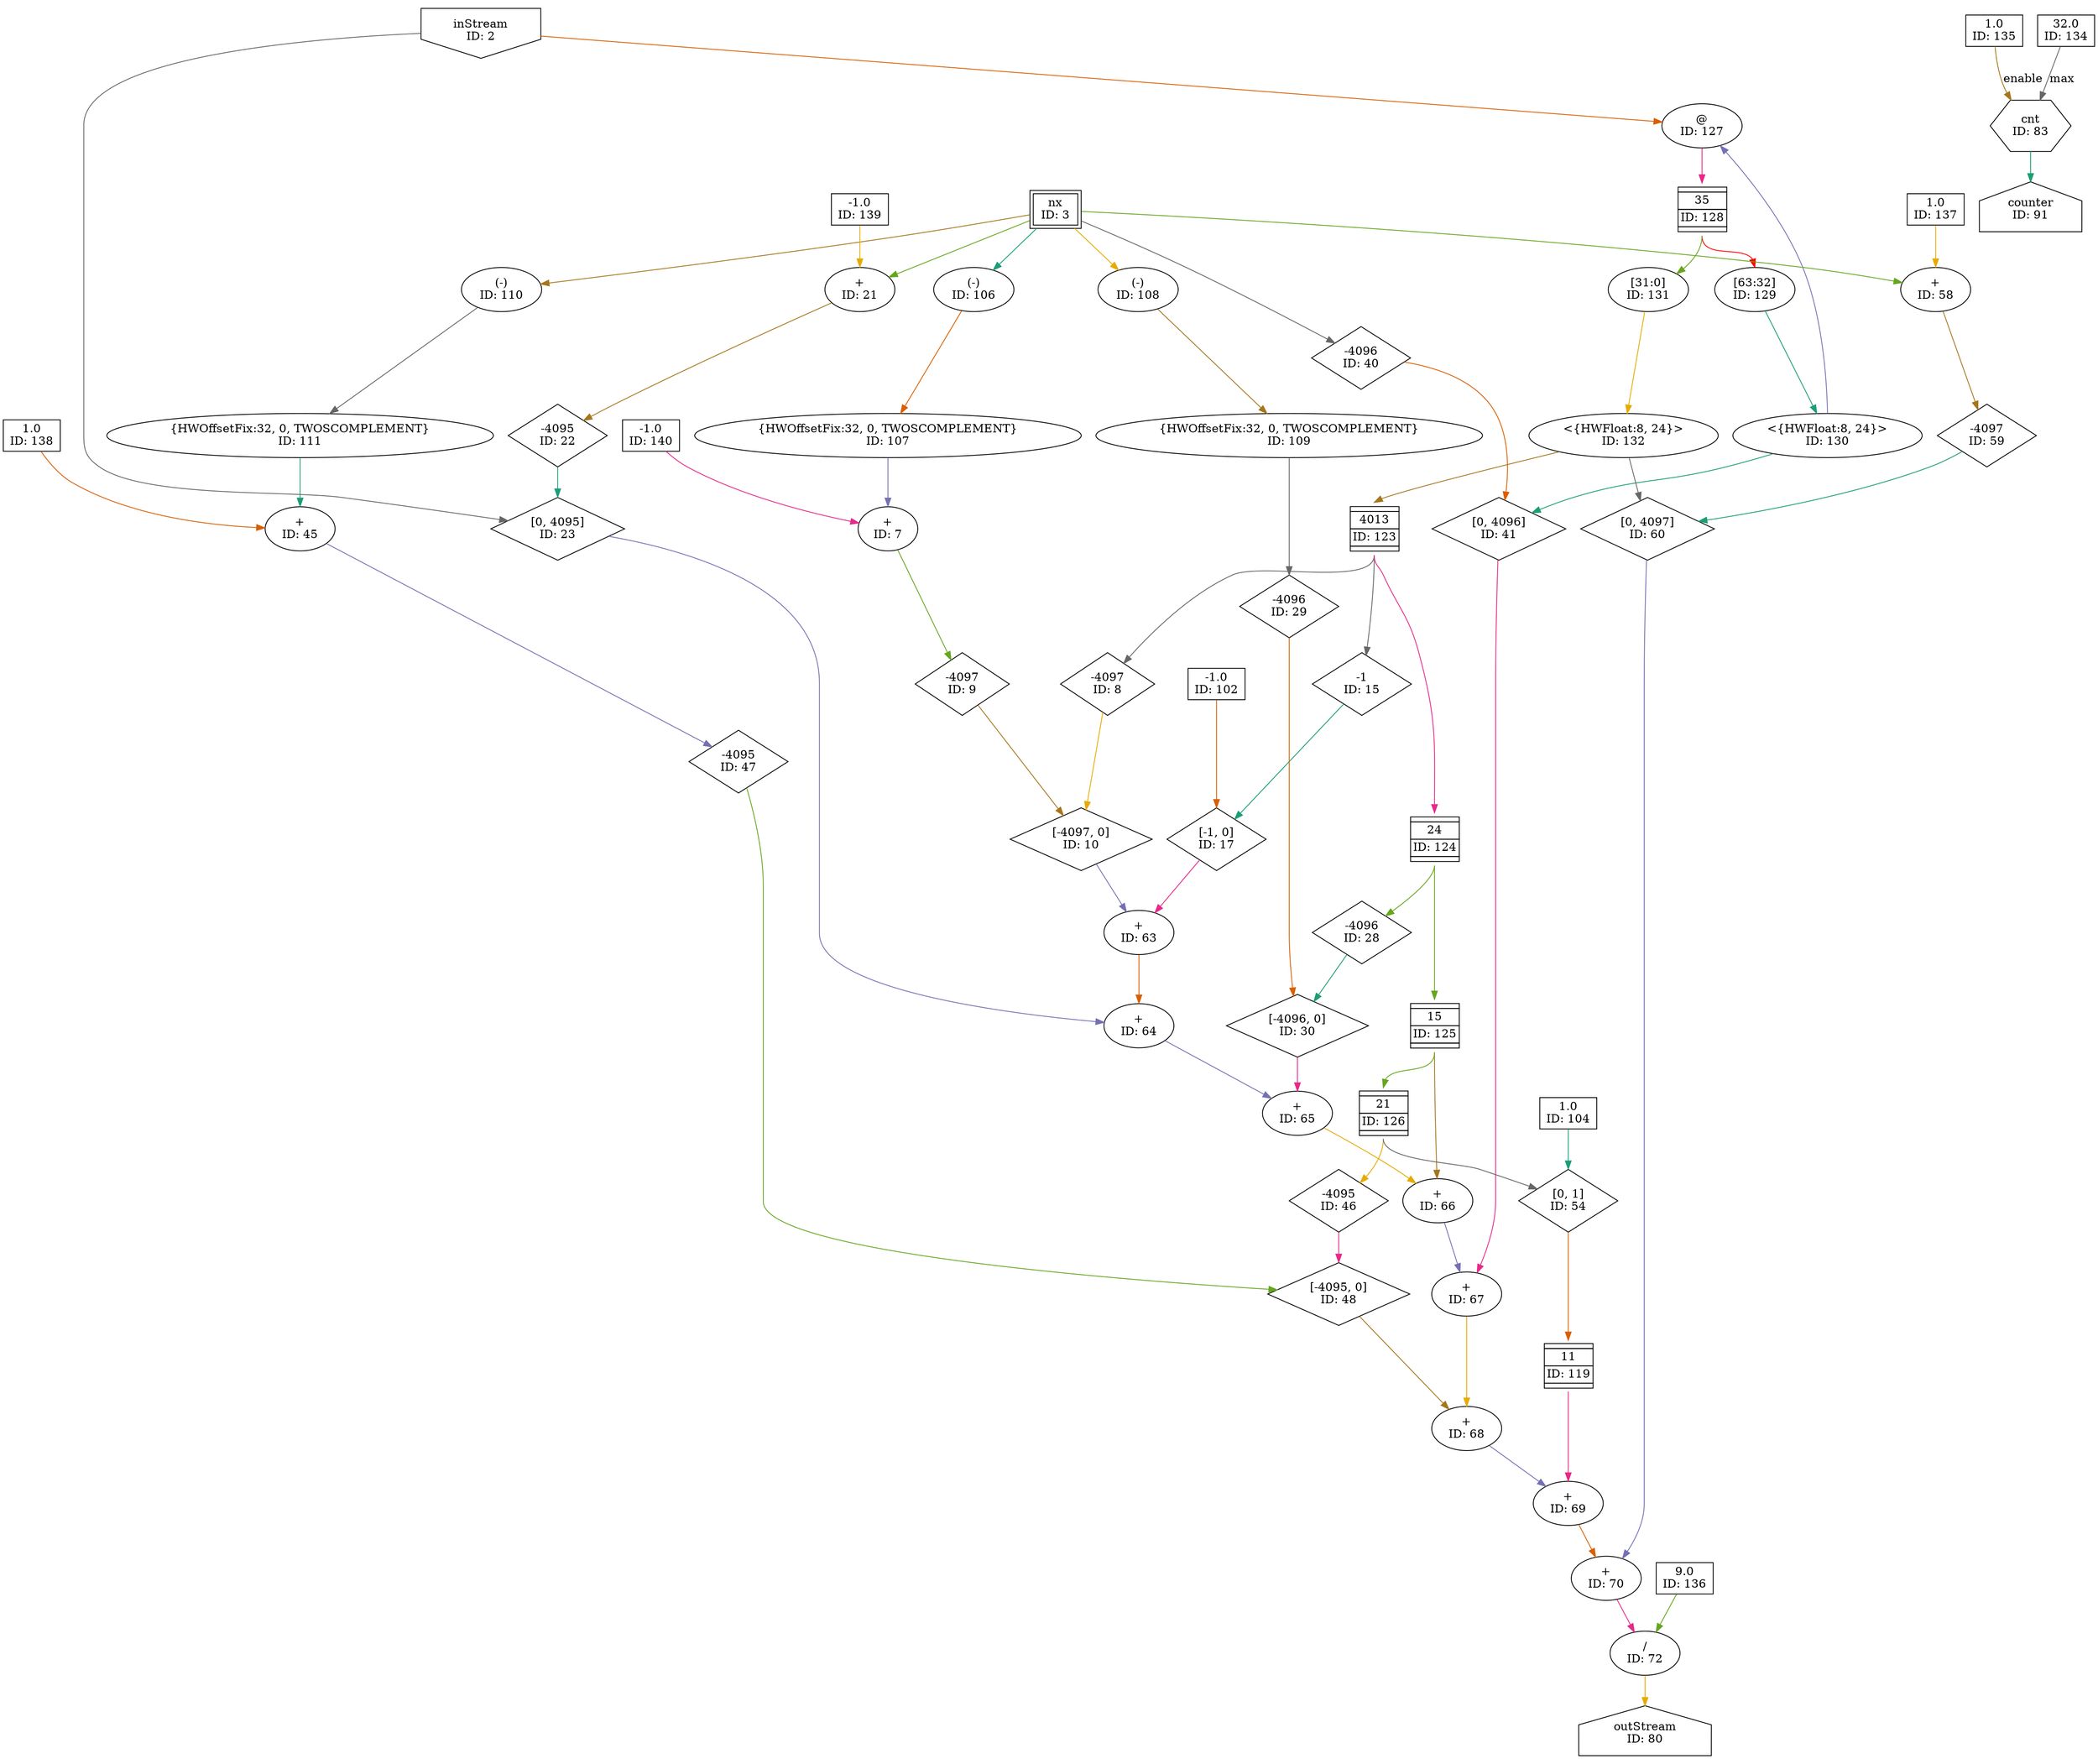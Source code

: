 digraph TwoDAverageDynamicKernel_final{
	NodeInput2 [shape=invhouse, label="inStream\nID: 2"];
	NodeSlice129 [label="[63:32]\nID: 129"];
	NodeReinterpret130 [label="<{HWFloat:8, 24}>\nID: 130"];
	NodeCat127 [label="@\nID: 127"];
	NodeFIFO128 [shape=plaintext, label=<<TABLE BORDER="0" CELLSPACING="0" CELLBORDER="1"> <TR><TD></TD></TR><TR><TD>35</TD></TR><TR><TD>ID: 128</TD></TR> <TR><TD></TD></TR> </TABLE>>];
	NodeSlice131 [label="[31:0]\nID: 131"];
	NodeReinterpret132 [label="<{HWFloat:8, 24}>\nID: 132"];
	NodeFIFO123 [shape=plaintext, label=<<TABLE BORDER="0" CELLSPACING="0" CELLBORDER="1"> <TR><TD></TD></TR><TR><TD>4013</TD></TR><TR><TD>ID: 123</TD></TR> <TR><TD></TD></TR> </TABLE>>];
	NodeStreamOffset8 [shape=diamond, label="-4097\nID: 8"];
	NodeInputMappedReg3 [shape=box, peripheries=2, label="nx\nID: 3"];
	NodeNeg106 [label="(-)\nID: 106"];
	NodeCast107 [label="{HWOffsetFix:32, 0, TWOSCOMPLEMENT}\nID: 107"];
	NodeConstantRawBits140 [shape=box, label="-1.0\nID: 140"];
	NodeAdd7 [label="+\nID: 7"];
	NodeStreamOffset9 [shape=diamond, label="-4097\nID: 9"];
	NodeDynamicStreamOffset10 [shape=diamond, label="[-4097, 0]\nID: 10"];
	NodeStreamOffset15 [shape=diamond, label="-1\nID: 15"];
	NodeConstantRawBits102 [shape=box, label="-1.0\nID: 102"];
	NodeDynamicStreamOffset17 [shape=diamond, label="[-1, 0]\nID: 17"];
	NodeAdd63 [label="+\nID: 63"];
	NodeConstantRawBits139 [shape=box, label="-1.0\nID: 139"];
	NodeAdd21 [label="+\nID: 21"];
	NodeStreamOffset22 [shape=diamond, label="-4095\nID: 22"];
	NodeDynamicStreamOffset23 [shape=diamond, label="[0, 4095]\nID: 23"];
	NodeAdd64 [label="+\nID: 64"];
	NodeFIFO124 [shape=plaintext, label=<<TABLE BORDER="0" CELLSPACING="0" CELLBORDER="1"> <TR><TD></TD></TR><TR><TD>24</TD></TR><TR><TD>ID: 124</TD></TR> <TR><TD></TD></TR> </TABLE>>];
	NodeStreamOffset28 [shape=diamond, label="-4096\nID: 28"];
	NodeNeg108 [label="(-)\nID: 108"];
	NodeCast109 [label="{HWOffsetFix:32, 0, TWOSCOMPLEMENT}\nID: 109"];
	NodeStreamOffset29 [shape=diamond, label="-4096\nID: 29"];
	NodeDynamicStreamOffset30 [shape=diamond, label="[-4096, 0]\nID: 30"];
	NodeAdd65 [label="+\nID: 65"];
	NodeFIFO125 [shape=plaintext, label=<<TABLE BORDER="0" CELLSPACING="0" CELLBORDER="1"> <TR><TD></TD></TR><TR><TD>15</TD></TR><TR><TD>ID: 125</TD></TR> <TR><TD></TD></TR> </TABLE>>];
	NodeAdd66 [label="+\nID: 66"];
	NodeStreamOffset40 [shape=diamond, label="-4096\nID: 40"];
	NodeDynamicStreamOffset41 [shape=diamond, label="[0, 4096]\nID: 41"];
	NodeAdd67 [label="+\nID: 67"];
	NodeFIFO126 [shape=plaintext, label=<<TABLE BORDER="0" CELLSPACING="0" CELLBORDER="1"> <TR><TD></TD></TR><TR><TD>21</TD></TR><TR><TD>ID: 126</TD></TR> <TR><TD></TD></TR> </TABLE>>];
	NodeStreamOffset46 [shape=diamond, label="-4095\nID: 46"];
	NodeNeg110 [label="(-)\nID: 110"];
	NodeCast111 [label="{HWOffsetFix:32, 0, TWOSCOMPLEMENT}\nID: 111"];
	NodeConstantRawBits138 [shape=box, label="1.0\nID: 138"];
	NodeAdd45 [label="+\nID: 45"];
	NodeStreamOffset47 [shape=diamond, label="-4095\nID: 47"];
	NodeDynamicStreamOffset48 [shape=diamond, label="[-4095, 0]\nID: 48"];
	NodeAdd68 [label="+\nID: 68"];
	NodeConstantRawBits104 [shape=box, label="1.0\nID: 104"];
	NodeDynamicStreamOffset54 [shape=diamond, label="[0, 1]\nID: 54"];
	NodeFIFO119 [shape=plaintext, label=<<TABLE BORDER="0" CELLSPACING="0" CELLBORDER="1"> <TR><TD></TD></TR><TR><TD>11</TD></TR><TR><TD>ID: 119</TD></TR> <TR><TD></TD></TR> </TABLE>>];
	NodeAdd69 [label="+\nID: 69"];
	NodeConstantRawBits137 [shape=box, label="1.0\nID: 137"];
	NodeAdd58 [label="+\nID: 58"];
	NodeStreamOffset59 [shape=diamond, label="-4097\nID: 59"];
	NodeDynamicStreamOffset60 [shape=diamond, label="[0, 4097]\nID: 60"];
	NodeAdd70 [label="+\nID: 70"];
	NodeConstantRawBits136 [shape=box, label="9.0\nID: 136"];
	NodeDiv72 [label="/\nID: 72"];
	NodeOutput80 [shape=house, label="outStream\nID: 80"];
	NodeConstantRawBits135 [shape=box, label="1.0\nID: 135"];
	NodeConstantRawBits134 [shape=box, label="32.0\nID: 134"];
	NodeCounterV183 [shape=hexagon, label="cnt\nID: 83"];
	NodeOutput91 [shape=house, label="counter\nID: 91"];
	NodeFIFO128 -> NodeSlice129[tailport="s" headport="n", tailport="s", color=red photon_data="EDGE,SrcNode:128,SrcNodePort:output"];
	NodeSlice129 -> NodeReinterpret130[color="/dark28/1" photon_data="EDGE,SrcNode:129,SrcNodePort:result"];
	NodeInput2 -> NodeCat127[color="/dark28/2" photon_data="EDGE,SrcNode:2,SrcNodePort:data"];
	NodeReinterpret130 -> NodeCat127[color="/dark28/3" photon_data="EDGE,SrcNode:130,SrcNodePort:output"];
	NodeCat127 -> NodeFIFO128[headport="n" color="/dark28/4" photon_data="EDGE,SrcNode:127,SrcNodePort:result"];
	NodeFIFO128 -> NodeSlice131[tailport="s" color="/dark28/5" photon_data="EDGE,SrcNode:128,SrcNodePort:output"];
	NodeSlice131 -> NodeReinterpret132[color="/dark28/6" photon_data="EDGE,SrcNode:131,SrcNodePort:result"];
	NodeReinterpret132 -> NodeFIFO123[headport="n" color="/dark28/7" photon_data="EDGE,SrcNode:132,SrcNodePort:output"];
	NodeFIFO123 -> NodeStreamOffset8[tailport="s" color="/dark28/8" photon_data="EDGE,SrcNode:123,SrcNodePort:output"];
	NodeInputMappedReg3 -> NodeNeg106[color="/dark28/1" photon_data="EDGE,SrcNode:3,SrcNodePort:nx"];
	NodeNeg106 -> NodeCast107[color="/dark28/2" photon_data="EDGE,SrcNode:106,SrcNodePort:result"];
	NodeCast107 -> NodeAdd7[color="/dark28/3" photon_data="EDGE,SrcNode:107,SrcNodePort:o"];
	NodeConstantRawBits140 -> NodeAdd7[color="/dark28/4" photon_data="EDGE,SrcNode:140,SrcNodePort:value"];
	NodeAdd7 -> NodeStreamOffset9[color="/dark28/5" photon_data="EDGE,SrcNode:7,SrcNodePort:result"];
	NodeStreamOffset8 -> NodeDynamicStreamOffset10[color="/dark28/6" photon_data="EDGE,SrcNode:8,SrcNodePort:output"];
	NodeStreamOffset9 -> NodeDynamicStreamOffset10[color="/dark28/7" photon_data="EDGE,SrcNode:9,SrcNodePort:output"];
	NodeFIFO123 -> NodeStreamOffset15[tailport="s" color="/dark28/8" photon_data="EDGE,SrcNode:123,SrcNodePort:output"];
	NodeStreamOffset15 -> NodeDynamicStreamOffset17[color="/dark28/1" photon_data="EDGE,SrcNode:15,SrcNodePort:output"];
	NodeConstantRawBits102 -> NodeDynamicStreamOffset17[color="/dark28/2" photon_data="EDGE,SrcNode:102,SrcNodePort:value"];
	NodeDynamicStreamOffset10 -> NodeAdd63[color="/dark28/3" photon_data="EDGE,SrcNode:10,SrcNodePort:output"];
	NodeDynamicStreamOffset17 -> NodeAdd63[color="/dark28/4" photon_data="EDGE,SrcNode:17,SrcNodePort:output"];
	NodeInputMappedReg3 -> NodeAdd21[color="/dark28/5" photon_data="EDGE,SrcNode:3,SrcNodePort:nx"];
	NodeConstantRawBits139 -> NodeAdd21[color="/dark28/6" photon_data="EDGE,SrcNode:139,SrcNodePort:value"];
	NodeAdd21 -> NodeStreamOffset22[color="/dark28/7" photon_data="EDGE,SrcNode:21,SrcNodePort:result"];
	NodeInput2 -> NodeDynamicStreamOffset23[color="/dark28/8" photon_data="EDGE,SrcNode:2,SrcNodePort:data"];
	NodeStreamOffset22 -> NodeDynamicStreamOffset23[color="/dark28/1" photon_data="EDGE,SrcNode:22,SrcNodePort:output"];
	NodeAdd63 -> NodeAdd64[color="/dark28/2" photon_data="EDGE,SrcNode:63,SrcNodePort:result"];
	NodeDynamicStreamOffset23 -> NodeAdd64[color="/dark28/3" photon_data="EDGE,SrcNode:23,SrcNodePort:output"];
	NodeFIFO123 -> NodeFIFO124[tailport="s" headport="n" color="/dark28/4" photon_data="EDGE,SrcNode:123,SrcNodePort:output"];
	NodeFIFO124 -> NodeStreamOffset28[tailport="s" color="/dark28/5" photon_data="EDGE,SrcNode:124,SrcNodePort:output"];
	NodeInputMappedReg3 -> NodeNeg108[color="/dark28/6" photon_data="EDGE,SrcNode:3,SrcNodePort:nx"];
	NodeNeg108 -> NodeCast109[color="/dark28/7" photon_data="EDGE,SrcNode:108,SrcNodePort:result"];
	NodeCast109 -> NodeStreamOffset29[color="/dark28/8" photon_data="EDGE,SrcNode:109,SrcNodePort:o"];
	NodeStreamOffset28 -> NodeDynamicStreamOffset30[color="/dark28/1" photon_data="EDGE,SrcNode:28,SrcNodePort:output"];
	NodeStreamOffset29 -> NodeDynamicStreamOffset30[color="/dark28/2" photon_data="EDGE,SrcNode:29,SrcNodePort:output"];
	NodeAdd64 -> NodeAdd65[color="/dark28/3" photon_data="EDGE,SrcNode:64,SrcNodePort:result"];
	NodeDynamicStreamOffset30 -> NodeAdd65[color="/dark28/4" photon_data="EDGE,SrcNode:30,SrcNodePort:output"];
	NodeFIFO124 -> NodeFIFO125[tailport="s" headport="n" color="/dark28/5" photon_data="EDGE,SrcNode:124,SrcNodePort:output"];
	NodeAdd65 -> NodeAdd66[color="/dark28/6" photon_data="EDGE,SrcNode:65,SrcNodePort:result"];
	NodeFIFO125 -> NodeAdd66[tailport="s" color="/dark28/7" photon_data="EDGE,SrcNode:125,SrcNodePort:output"];
	NodeInputMappedReg3 -> NodeStreamOffset40[color="/dark28/8" photon_data="EDGE,SrcNode:3,SrcNodePort:nx"];
	NodeReinterpret130 -> NodeDynamicStreamOffset41[color="/dark28/1" photon_data="EDGE,SrcNode:130,SrcNodePort:output"];
	NodeStreamOffset40 -> NodeDynamicStreamOffset41[color="/dark28/2" photon_data="EDGE,SrcNode:40,SrcNodePort:output"];
	NodeAdd66 -> NodeAdd67[color="/dark28/3" photon_data="EDGE,SrcNode:66,SrcNodePort:result"];
	NodeDynamicStreamOffset41 -> NodeAdd67[color="/dark28/4" photon_data="EDGE,SrcNode:41,SrcNodePort:output"];
	NodeFIFO125 -> NodeFIFO126[tailport="s" headport="n" color="/dark28/5" photon_data="EDGE,SrcNode:125,SrcNodePort:output"];
	NodeFIFO126 -> NodeStreamOffset46[tailport="s" color="/dark28/6" photon_data="EDGE,SrcNode:126,SrcNodePort:output"];
	NodeInputMappedReg3 -> NodeNeg110[color="/dark28/7" photon_data="EDGE,SrcNode:3,SrcNodePort:nx"];
	NodeNeg110 -> NodeCast111[color="/dark28/8" photon_data="EDGE,SrcNode:110,SrcNodePort:result"];
	NodeCast111 -> NodeAdd45[color="/dark28/1" photon_data="EDGE,SrcNode:111,SrcNodePort:o"];
	NodeConstantRawBits138 -> NodeAdd45[color="/dark28/2" photon_data="EDGE,SrcNode:138,SrcNodePort:value"];
	NodeAdd45 -> NodeStreamOffset47[color="/dark28/3" photon_data="EDGE,SrcNode:45,SrcNodePort:result"];
	NodeStreamOffset46 -> NodeDynamicStreamOffset48[color="/dark28/4" photon_data="EDGE,SrcNode:46,SrcNodePort:output"];
	NodeStreamOffset47 -> NodeDynamicStreamOffset48[color="/dark28/5" photon_data="EDGE,SrcNode:47,SrcNodePort:output"];
	NodeAdd67 -> NodeAdd68[color="/dark28/6" photon_data="EDGE,SrcNode:67,SrcNodePort:result"];
	NodeDynamicStreamOffset48 -> NodeAdd68[color="/dark28/7" photon_data="EDGE,SrcNode:48,SrcNodePort:output"];
	NodeFIFO126 -> NodeDynamicStreamOffset54[tailport="s" color="/dark28/8" photon_data="EDGE,SrcNode:126,SrcNodePort:output"];
	NodeConstantRawBits104 -> NodeDynamicStreamOffset54[color="/dark28/1" photon_data="EDGE,SrcNode:104,SrcNodePort:value"];
	NodeDynamicStreamOffset54 -> NodeFIFO119[headport="n" color="/dark28/2" photon_data="EDGE,SrcNode:54,SrcNodePort:output"];
	NodeAdd68 -> NodeAdd69[color="/dark28/3" photon_data="EDGE,SrcNode:68,SrcNodePort:result"];
	NodeFIFO119 -> NodeAdd69[tailport="s" color="/dark28/4" photon_data="EDGE,SrcNode:119,SrcNodePort:output"];
	NodeInputMappedReg3 -> NodeAdd58[color="/dark28/5" photon_data="EDGE,SrcNode:3,SrcNodePort:nx"];
	NodeConstantRawBits137 -> NodeAdd58[color="/dark28/6" photon_data="EDGE,SrcNode:137,SrcNodePort:value"];
	NodeAdd58 -> NodeStreamOffset59[color="/dark28/7" photon_data="EDGE,SrcNode:58,SrcNodePort:result"];
	NodeReinterpret132 -> NodeDynamicStreamOffset60[color="/dark28/8" photon_data="EDGE,SrcNode:132,SrcNodePort:output"];
	NodeStreamOffset59 -> NodeDynamicStreamOffset60[color="/dark28/1" photon_data="EDGE,SrcNode:59,SrcNodePort:output"];
	NodeAdd69 -> NodeAdd70[color="/dark28/2" photon_data="EDGE,SrcNode:69,SrcNodePort:result"];
	NodeDynamicStreamOffset60 -> NodeAdd70[color="/dark28/3" photon_data="EDGE,SrcNode:60,SrcNodePort:output"];
	NodeAdd70 -> NodeDiv72[color="/dark28/4" photon_data="EDGE,SrcNode:70,SrcNodePort:result"];
	NodeConstantRawBits136 -> NodeDiv72[color="/dark28/5" photon_data="EDGE,SrcNode:136,SrcNodePort:value"];
	NodeDiv72 -> NodeOutput80[color="/dark28/6" photon_data="EDGE,SrcNode:72,SrcNodePort:result"];
	NodeConstantRawBits135 -> NodeCounterV183[label="enable" color="/dark28/7" photon_data="EDGE,SrcNode:135,SrcNodePort:value"];
	NodeConstantRawBits134 -> NodeCounterV183[label="max" color="/dark28/8" photon_data="EDGE,SrcNode:134,SrcNodePort:value"];
	NodeCounterV183 -> NodeOutput91[color="/dark28/1" photon_data="EDGE,SrcNode:83,SrcNodePort:count"];
}
